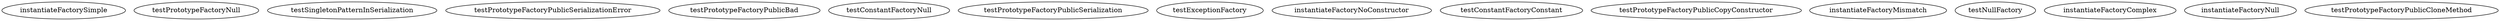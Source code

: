 digraph G {
instantiateFactorySimple;
testPrototypeFactoryNull;
testSingletonPatternInSerialization;
testPrototypeFactoryPublicSerializationError;
testPrototypeFactoryPublicBad;
testConstantFactoryNull;
testPrototypeFactoryPublicSerialization;
testExceptionFactory;
instantiateFactoryNoConstructor;
testConstantFactoryConstant;
testPrototypeFactoryPublicCopyConstructor;
instantiateFactoryMismatch;
testNullFactory;
instantiateFactoryComplex;
instantiateFactoryNull;
testPrototypeFactoryPublicCloneMethod;
}